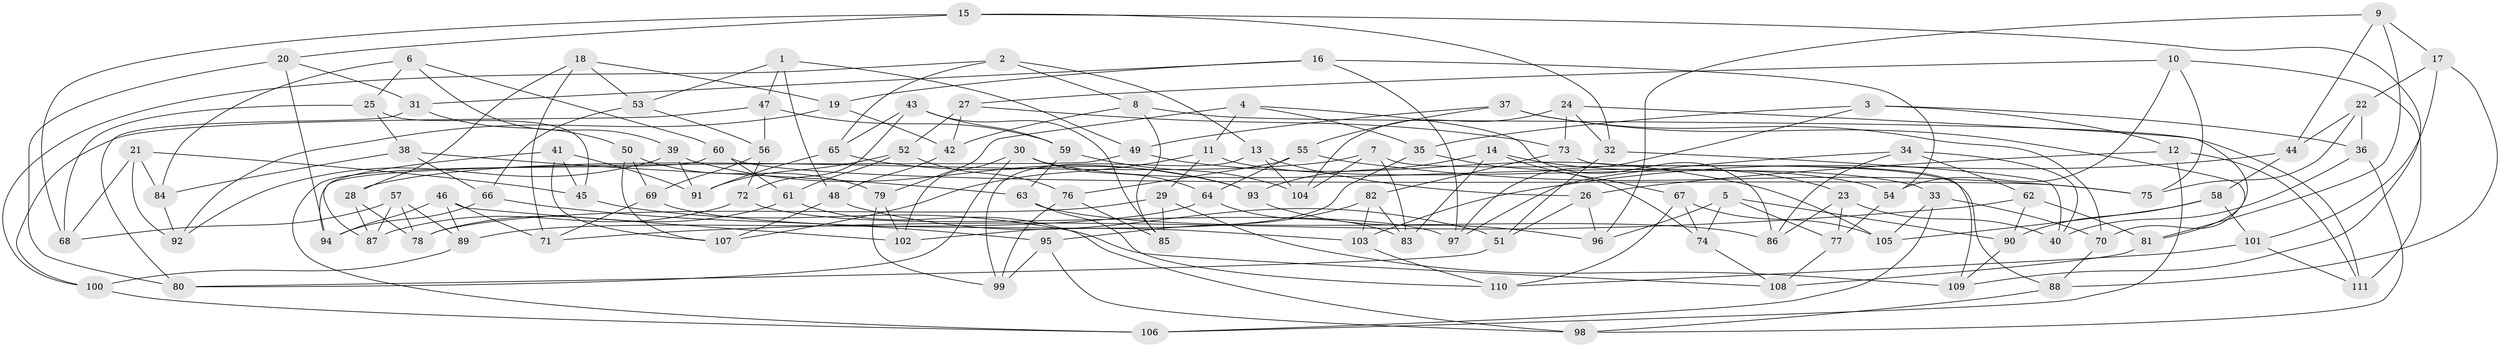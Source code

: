 // coarse degree distribution, {4: 0.5512820512820513, 3: 0.02564102564102564, 5: 0.1794871794871795, 6: 0.24358974358974358}
// Generated by graph-tools (version 1.1) at 2025/38/03/04/25 23:38:19]
// undirected, 111 vertices, 222 edges
graph export_dot {
  node [color=gray90,style=filled];
  1;
  2;
  3;
  4;
  5;
  6;
  7;
  8;
  9;
  10;
  11;
  12;
  13;
  14;
  15;
  16;
  17;
  18;
  19;
  20;
  21;
  22;
  23;
  24;
  25;
  26;
  27;
  28;
  29;
  30;
  31;
  32;
  33;
  34;
  35;
  36;
  37;
  38;
  39;
  40;
  41;
  42;
  43;
  44;
  45;
  46;
  47;
  48;
  49;
  50;
  51;
  52;
  53;
  54;
  55;
  56;
  57;
  58;
  59;
  60;
  61;
  62;
  63;
  64;
  65;
  66;
  67;
  68;
  69;
  70;
  71;
  72;
  73;
  74;
  75;
  76;
  77;
  78;
  79;
  80;
  81;
  82;
  83;
  84;
  85;
  86;
  87;
  88;
  89;
  90;
  91;
  92;
  93;
  94;
  95;
  96;
  97;
  98;
  99;
  100;
  101;
  102;
  103;
  104;
  105;
  106;
  107;
  108;
  109;
  110;
  111;
  1 -- 53;
  1 -- 49;
  1 -- 48;
  1 -- 47;
  2 -- 65;
  2 -- 8;
  2 -- 13;
  2 -- 100;
  3 -- 97;
  3 -- 36;
  3 -- 12;
  3 -- 35;
  4 -- 35;
  4 -- 86;
  4 -- 79;
  4 -- 11;
  5 -- 90;
  5 -- 77;
  5 -- 74;
  5 -- 96;
  6 -- 84;
  6 -- 39;
  6 -- 60;
  6 -- 25;
  7 -- 104;
  7 -- 88;
  7 -- 83;
  7 -- 28;
  8 -- 85;
  8 -- 42;
  8 -- 111;
  9 -- 44;
  9 -- 81;
  9 -- 96;
  9 -- 17;
  10 -- 54;
  10 -- 111;
  10 -- 27;
  10 -- 75;
  11 -- 29;
  11 -- 33;
  11 -- 107;
  12 -- 111;
  12 -- 26;
  12 -- 106;
  13 -- 104;
  13 -- 26;
  13 -- 99;
  14 -- 93;
  14 -- 23;
  14 -- 67;
  14 -- 83;
  15 -- 32;
  15 -- 109;
  15 -- 68;
  15 -- 20;
  16 -- 31;
  16 -- 19;
  16 -- 97;
  16 -- 54;
  17 -- 88;
  17 -- 22;
  17 -- 101;
  18 -- 28;
  18 -- 19;
  18 -- 53;
  18 -- 71;
  19 -- 92;
  19 -- 42;
  20 -- 31;
  20 -- 80;
  20 -- 94;
  21 -- 84;
  21 -- 68;
  21 -- 45;
  21 -- 92;
  22 -- 75;
  22 -- 36;
  22 -- 44;
  23 -- 40;
  23 -- 77;
  23 -- 86;
  24 -- 32;
  24 -- 70;
  24 -- 73;
  24 -- 104;
  25 -- 38;
  25 -- 68;
  25 -- 45;
  26 -- 51;
  26 -- 96;
  27 -- 42;
  27 -- 52;
  27 -- 73;
  28 -- 78;
  28 -- 87;
  29 -- 109;
  29 -- 85;
  29 -- 78;
  30 -- 64;
  30 -- 54;
  30 -- 102;
  30 -- 80;
  31 -- 80;
  31 -- 50;
  32 -- 40;
  32 -- 51;
  33 -- 106;
  33 -- 105;
  33 -- 70;
  34 -- 97;
  34 -- 86;
  34 -- 62;
  34 -- 40;
  35 -- 74;
  35 -- 102;
  36 -- 40;
  36 -- 98;
  37 -- 81;
  37 -- 49;
  37 -- 70;
  37 -- 55;
  38 -- 66;
  38 -- 84;
  38 -- 63;
  39 -- 92;
  39 -- 91;
  39 -- 93;
  41 -- 91;
  41 -- 45;
  41 -- 87;
  41 -- 107;
  42 -- 48;
  43 -- 85;
  43 -- 65;
  43 -- 72;
  43 -- 59;
  44 -- 103;
  44 -- 58;
  45 -- 108;
  46 -- 89;
  46 -- 102;
  46 -- 94;
  46 -- 71;
  47 -- 100;
  47 -- 59;
  47 -- 56;
  48 -- 51;
  48 -- 107;
  49 -- 105;
  49 -- 94;
  50 -- 107;
  50 -- 79;
  50 -- 69;
  51 -- 80;
  52 -- 76;
  52 -- 61;
  52 -- 91;
  53 -- 56;
  53 -- 66;
  54 -- 77;
  55 -- 75;
  55 -- 76;
  55 -- 64;
  56 -- 72;
  56 -- 69;
  57 -- 89;
  57 -- 87;
  57 -- 78;
  57 -- 68;
  58 -- 101;
  58 -- 90;
  58 -- 105;
  59 -- 104;
  59 -- 63;
  60 -- 61;
  60 -- 106;
  60 -- 75;
  61 -- 98;
  61 -- 78;
  62 -- 71;
  62 -- 81;
  62 -- 90;
  63 -- 110;
  63 -- 86;
  64 -- 89;
  64 -- 83;
  65 -- 91;
  65 -- 93;
  66 -- 94;
  66 -- 95;
  67 -- 110;
  67 -- 74;
  67 -- 105;
  69 -- 103;
  69 -- 71;
  70 -- 88;
  72 -- 87;
  72 -- 97;
  73 -- 109;
  73 -- 82;
  74 -- 108;
  76 -- 99;
  76 -- 85;
  77 -- 108;
  79 -- 99;
  79 -- 102;
  81 -- 108;
  82 -- 95;
  82 -- 103;
  82 -- 83;
  84 -- 92;
  88 -- 98;
  89 -- 100;
  90 -- 109;
  93 -- 96;
  95 -- 98;
  95 -- 99;
  100 -- 106;
  101 -- 111;
  101 -- 110;
  103 -- 110;
}
